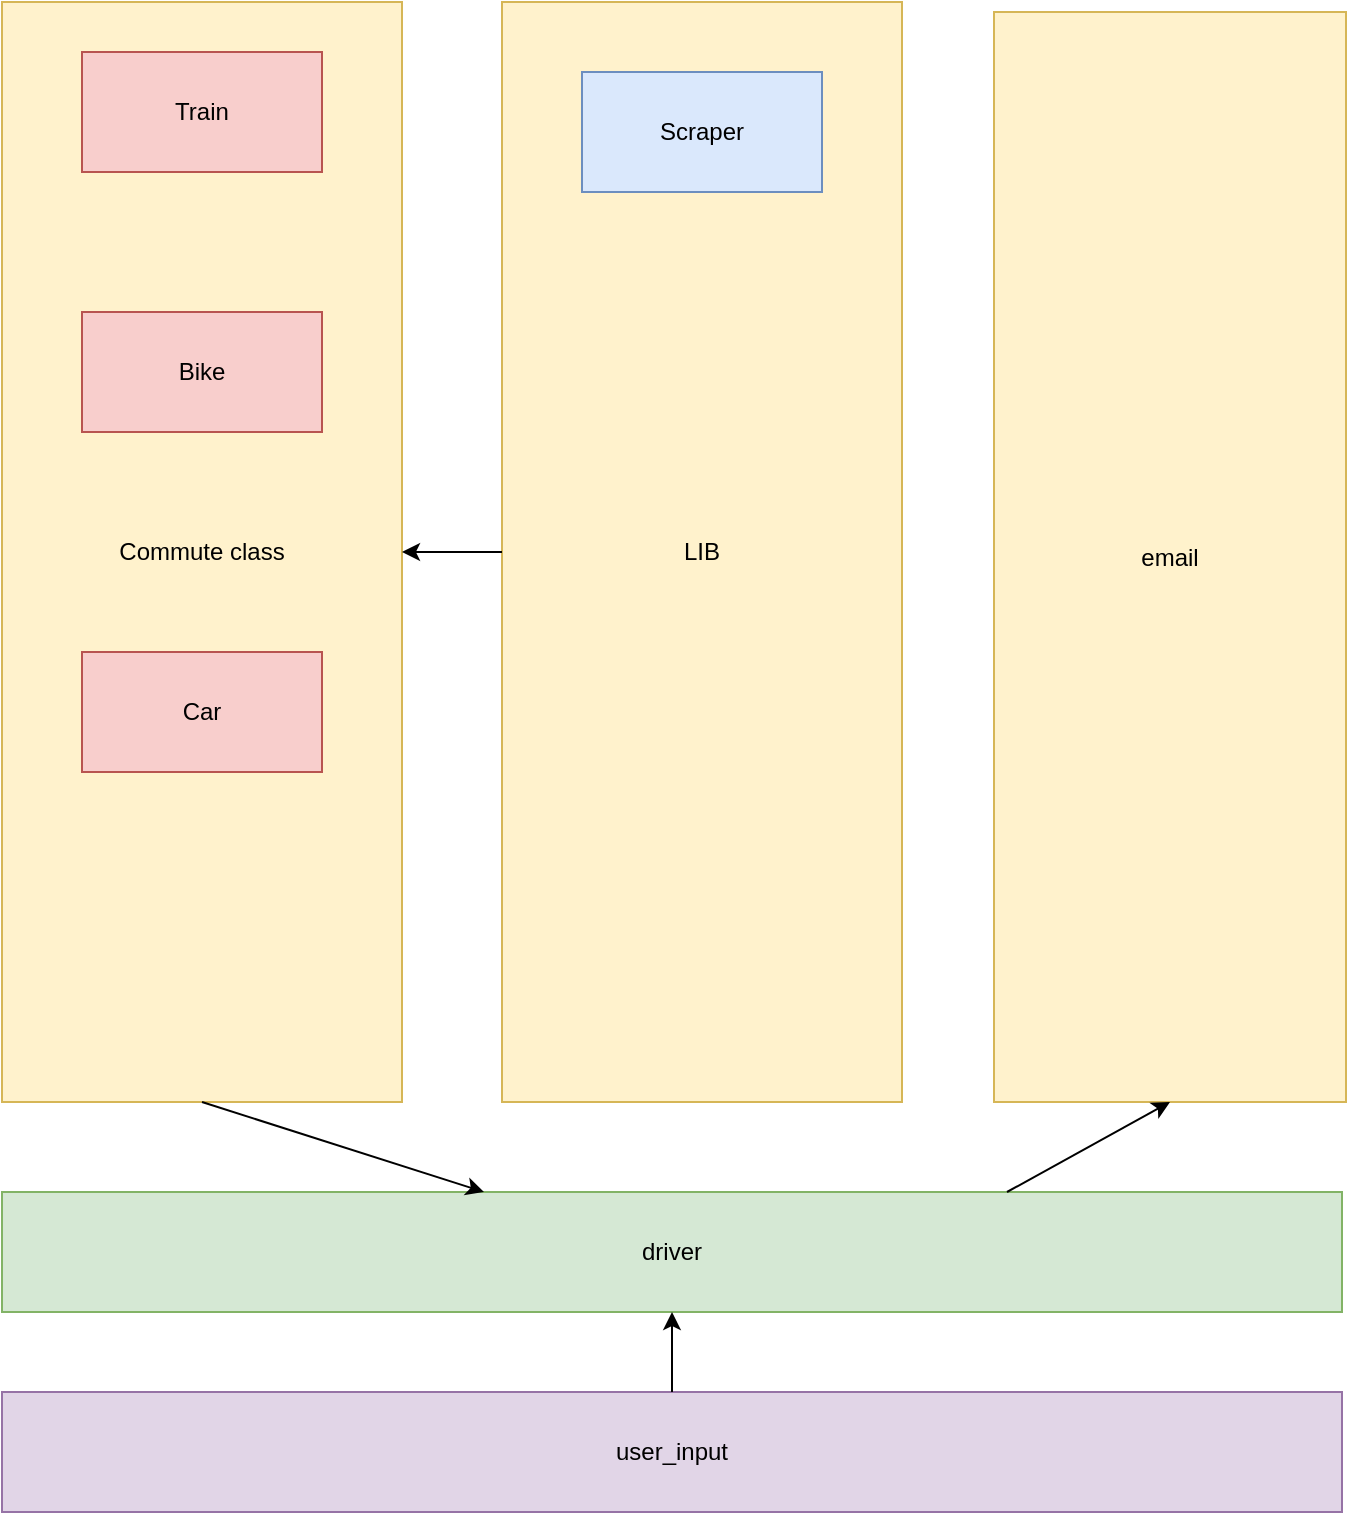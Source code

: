 <mxfile version="13.7.7" type="github">
  <diagram id="schZW7jJ0T7BrjeHntlN" name="Page-1">
    <mxGraphModel dx="2249" dy="802" grid="1" gridSize="10" guides="1" tooltips="1" connect="1" arrows="1" fold="1" page="1" pageScale="1" pageWidth="827" pageHeight="1169" math="0" shadow="0">
      <root>
        <mxCell id="0" />
        <mxCell id="1" parent="0" />
        <mxCell id="j0BSqw5cxHRsi-WtKrp--3" value="LIB" style="rounded=0;whiteSpace=wrap;html=1;fillColor=#fff2cc;strokeColor=#d6b656;" vertex="1" parent="1">
          <mxGeometry x="80" y="35" width="200" height="550" as="geometry" />
        </mxCell>
        <mxCell id="j0BSqw5cxHRsi-WtKrp--2" value="Scraper" style="rounded=0;whiteSpace=wrap;html=1;fillColor=#dae8fc;strokeColor=#6c8ebf;" vertex="1" parent="1">
          <mxGeometry x="120" y="70" width="120" height="60" as="geometry" />
        </mxCell>
        <mxCell id="j0BSqw5cxHRsi-WtKrp--4" value="&lt;div align=&quot;center&quot;&gt;Commute class&lt;/div&gt;" style="rounded=0;whiteSpace=wrap;html=1;fillColor=#fff2cc;strokeColor=#d6b656;align=center;" vertex="1" parent="1">
          <mxGeometry x="-170" y="35" width="200" height="550" as="geometry" />
        </mxCell>
        <mxCell id="j0BSqw5cxHRsi-WtKrp--7" value="Car" style="rounded=0;whiteSpace=wrap;html=1;fillColor=#f8cecc;strokeColor=#b85450;" vertex="1" parent="1">
          <mxGeometry x="-130" y="360" width="120" height="60" as="geometry" />
        </mxCell>
        <mxCell id="j0BSqw5cxHRsi-WtKrp--8" value="Train" style="rounded=0;whiteSpace=wrap;html=1;fillColor=#f8cecc;strokeColor=#b85450;" vertex="1" parent="1">
          <mxGeometry x="-130" y="60" width="120" height="60" as="geometry" />
        </mxCell>
        <mxCell id="j0BSqw5cxHRsi-WtKrp--9" value="Bike" style="rounded=0;whiteSpace=wrap;html=1;fillColor=#f8cecc;strokeColor=#b85450;" vertex="1" parent="1">
          <mxGeometry x="-130" y="190" width="120" height="60" as="geometry" />
        </mxCell>
        <mxCell id="j0BSqw5cxHRsi-WtKrp--19" value="&lt;div align=&quot;center&quot;&gt;email&lt;/div&gt;" style="rounded=0;whiteSpace=wrap;html=1;fillColor=#fff2cc;strokeColor=#d6b656;align=center;" vertex="1" parent="1">
          <mxGeometry x="326" y="40" width="176" height="545" as="geometry" />
        </mxCell>
        <mxCell id="j0BSqw5cxHRsi-WtKrp--23" value="driver" style="rounded=0;whiteSpace=wrap;html=1;fillColor=#d5e8d4;strokeColor=#82b366;" vertex="1" parent="1">
          <mxGeometry x="-170" y="630" width="670" height="60" as="geometry" />
        </mxCell>
        <mxCell id="j0BSqw5cxHRsi-WtKrp--25" value="" style="endArrow=classic;html=1;exitX=0.5;exitY=1;exitDx=0;exitDy=0;" edge="1" parent="1" source="j0BSqw5cxHRsi-WtKrp--4" target="j0BSqw5cxHRsi-WtKrp--23">
          <mxGeometry width="50" height="50" relative="1" as="geometry">
            <mxPoint x="390" y="460" as="sourcePoint" />
            <mxPoint x="440" y="410" as="targetPoint" />
          </mxGeometry>
        </mxCell>
        <mxCell id="j0BSqw5cxHRsi-WtKrp--27" value="" style="endArrow=classic;html=1;exitX=0.75;exitY=0;exitDx=0;exitDy=0;entryX=0.5;entryY=1;entryDx=0;entryDy=0;" edge="1" parent="1" source="j0BSqw5cxHRsi-WtKrp--23" target="j0BSqw5cxHRsi-WtKrp--19">
          <mxGeometry width="50" height="50" relative="1" as="geometry">
            <mxPoint x="560" y="670" as="sourcePoint" />
            <mxPoint x="610" y="620" as="targetPoint" />
          </mxGeometry>
        </mxCell>
        <mxCell id="j0BSqw5cxHRsi-WtKrp--28" value="" style="endArrow=classic;html=1;exitX=0;exitY=0.5;exitDx=0;exitDy=0;entryX=1;entryY=0.5;entryDx=0;entryDy=0;" edge="1" parent="1" source="j0BSqw5cxHRsi-WtKrp--3" target="j0BSqw5cxHRsi-WtKrp--4">
          <mxGeometry width="50" height="50" relative="1" as="geometry">
            <mxPoint x="390" y="430" as="sourcePoint" />
            <mxPoint x="440" y="380" as="targetPoint" />
          </mxGeometry>
        </mxCell>
        <mxCell id="j0BSqw5cxHRsi-WtKrp--29" value="user_input" style="rounded=0;whiteSpace=wrap;html=1;fillColor=#e1d5e7;strokeColor=#9673a6;" vertex="1" parent="1">
          <mxGeometry x="-170" y="730" width="670" height="60" as="geometry" />
        </mxCell>
        <mxCell id="j0BSqw5cxHRsi-WtKrp--31" value="" style="endArrow=classic;html=1;exitX=0.5;exitY=0;exitDx=0;exitDy=0;entryX=0.5;entryY=1;entryDx=0;entryDy=0;" edge="1" parent="1" source="j0BSqw5cxHRsi-WtKrp--29" target="j0BSqw5cxHRsi-WtKrp--23">
          <mxGeometry width="50" height="50" relative="1" as="geometry">
            <mxPoint x="390" y="460" as="sourcePoint" />
            <mxPoint x="440" y="410" as="targetPoint" />
          </mxGeometry>
        </mxCell>
      </root>
    </mxGraphModel>
  </diagram>
</mxfile>
